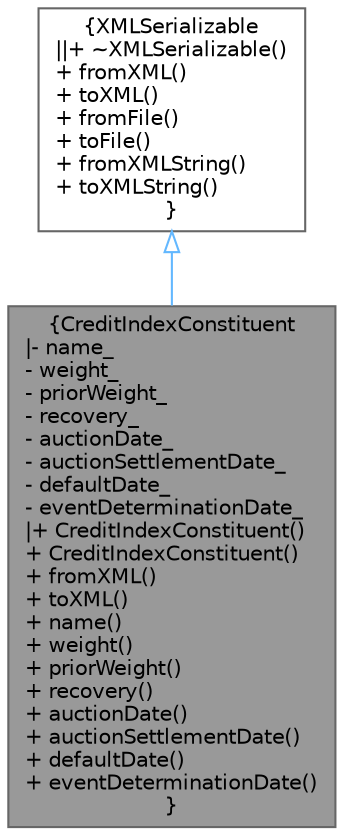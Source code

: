 digraph "CreditIndexConstituent"
{
 // INTERACTIVE_SVG=YES
 // LATEX_PDF_SIZE
  bgcolor="transparent";
  edge [fontname=Helvetica,fontsize=10,labelfontname=Helvetica,labelfontsize=10];
  node [fontname=Helvetica,fontsize=10,shape=box,height=0.2,width=0.4];
  Node1 [label="{CreditIndexConstituent\n|- name_\l- weight_\l- priorWeight_\l- recovery_\l- auctionDate_\l- auctionSettlementDate_\l- defaultDate_\l- eventDeterminationDate_\l|+ CreditIndexConstituent()\l+ CreditIndexConstituent()\l+ fromXML()\l+ toXML()\l+ name()\l+ weight()\l+ priorWeight()\l+ recovery()\l+ auctionDate()\l+ auctionSettlementDate()\l+ defaultDate()\l+ eventDeterminationDate()\l}",height=0.2,width=0.4,color="gray40", fillcolor="grey60", style="filled", fontcolor="black",tooltip=" "];
  Node2 -> Node1 [dir="back",color="steelblue1",style="solid",arrowtail="onormal"];
  Node2 [label="{XMLSerializable\n||+ ~XMLSerializable()\l+ fromXML()\l+ toXML()\l+ fromFile()\l+ toFile()\l+ fromXMLString()\l+ toXMLString()\l}",height=0.2,width=0.4,color="gray40", fillcolor="white", style="filled",URL="$classore_1_1data_1_1_x_m_l_serializable.html",tooltip="Base class for all serializable classes."];
}
